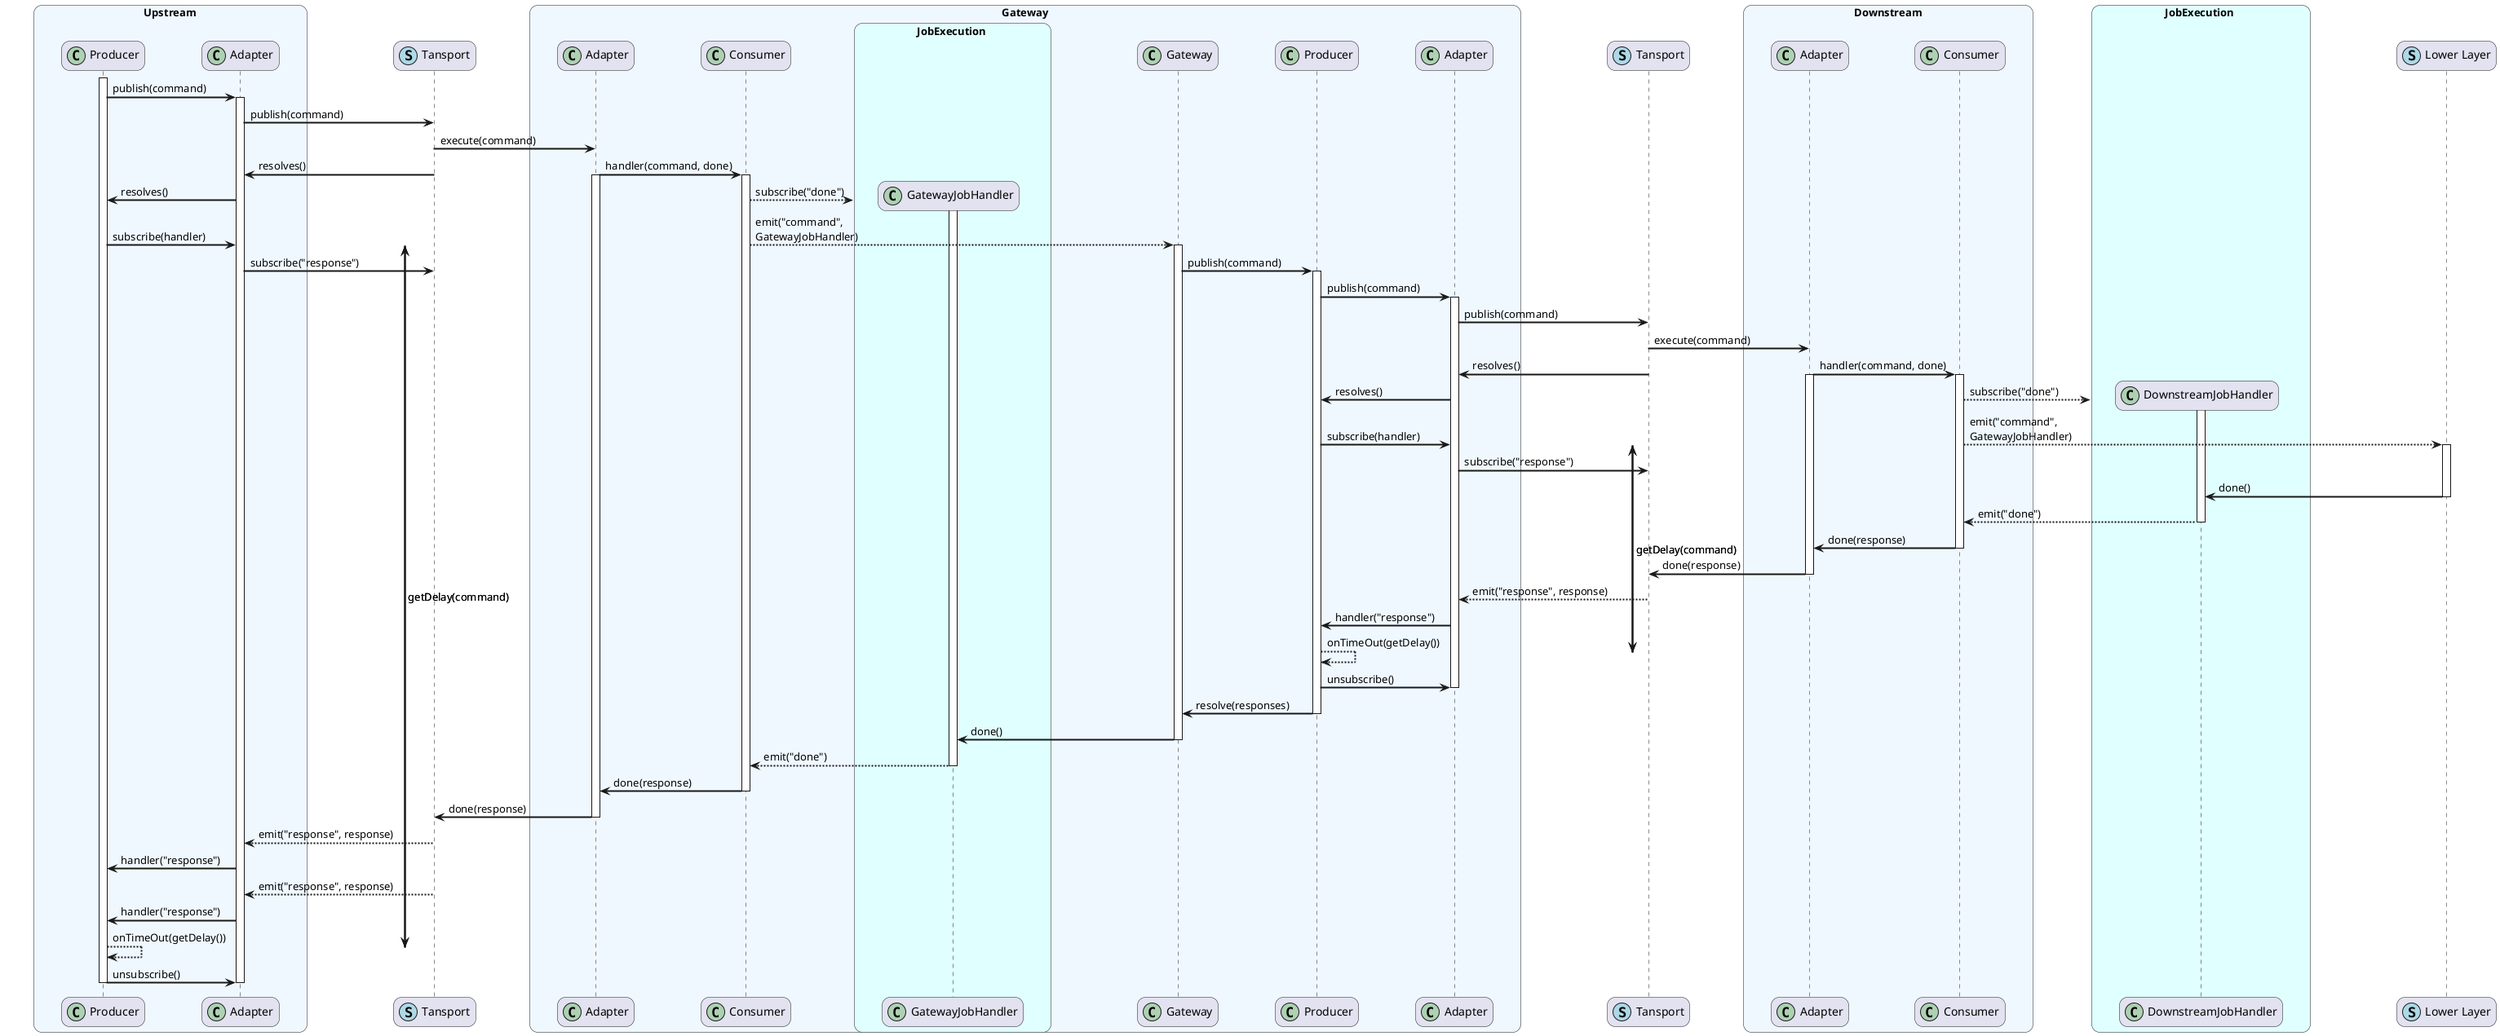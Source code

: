 @startuml sequences-gateway

!pragma teoz true

skinparam sequenceArrowThickness 2
skinparam roundcorner 20
skinparam maxmessagesize 200


skinparam ParticipantPadding 30
skinparam BoxPadding 30
skinparam SequenceBoxBackgroundColor AliceBlue
skinparam ActorBorderColor SaddleBrown
skinparam sequenceMessageAlign left

box Upstream
participant "Producer" as UpstreamProducer << (C,#ADD1B2) >> order 0
participant "Adapter" as UpstreamProducerAdapter << (C,#ADD1B2) >> order 1
end box

participant "Tansport" as UpstreamTransport << (S, LightBlue) >> order 2

box "Gateway"
participant "Adapter" as GatewayConsumerAdapter << (C,#ADD1B2) >> order 3
participant "Consumer" as GatewayConsumer << (C,#ADD1B2) >> order 4
box JobExecution #LightCyan
participant GatewayJobHandler << (C,#ADD1B2) >> order 5
end box
participant "Gateway" as Gateway << (C,#ADD1B2) >> order 6
participant "Producer" as GatewayProducer << (C,#ADD1B2) >> order 7
participant "Adapter" as GatewayProducerAdapter << (C,#ADD1B2) >> order 8
end box

participant "Tansport" as DownstreamTransport << (S, LightBlue) >> order 9

box Downstream
participant "Adapter" as DownstreamConsumerAdapter << (C,#ADD1B2) >> order 10
participant "Consumer" as DownstreamConsumer << (C,#ADD1B2) >> order 11
end box

box JobExecution #LightCyan
participant DownstreamJobHandler << (C,#ADD1B2) >> order 12
end box

participant "Lower Layer" as Lower << (S, LightBlue) >> order 13


activate UpstreamProducer
UpstreamProducer -> UpstreamProducerAdapter : publish(command)
activate UpstreamProducerAdapter
UpstreamProducerAdapter -> UpstreamTransport : publish(command)
UpstreamTransport -> GatewayConsumerAdapter: execute(command)
UpstreamTransport -> UpstreamProducerAdapter : resolves()
activate GatewayConsumerAdapter
& GatewayConsumerAdapter -> GatewayConsumer : handler(command, done)
activate GatewayConsumer
create GatewayJobHandler
GatewayConsumer --> GatewayJobHandler : subscribe("done")
activate GatewayJobHandler
& UpstreamProducerAdapter -> UpstreamProducer : resolves()
GatewayConsumer --> Gateway : emit("command", GatewayJobHandler)
activate Gateway
& {UpstreamStart} UpstreamProducer -> UpstreamProducerAdapter : subscribe(handler)
UpstreamProducerAdapter -> UpstreamTransport : subscribe("response")
& Gateway -> GatewayProducer : publish(command)
activate GatewayProducer
GatewayProducer -> GatewayProducerAdapter : publish(command)
activate GatewayProducerAdapter
GatewayProducerAdapter -> DownstreamTransport : publish(command)
DownstreamTransport -> DownstreamConsumerAdapter: execute(command)
DownstreamTransport -> GatewayProducerAdapter : resolves()
activate DownstreamConsumerAdapter
& DownstreamConsumerAdapter -> DownstreamConsumer : handler(command, done)
activate DownstreamConsumer
create DownstreamJobHandler
DownstreamConsumer --> DownstreamJobHandler : subscribe("done")
activate DownstreamJobHandler
& GatewayProducerAdapter -> GatewayProducer : resolves()
DownstreamConsumer --> Lower : emit("command", GatewayJobHandler)
activate Lower
& {GatewayStart} GatewayProducer -> GatewayProducerAdapter : subscribe(handler)
GatewayProducerAdapter -> DownstreamTransport : subscribe("response")
Lower -> DownstreamJobHandler : done()
deactivate Lower
DownstreamJobHandler --> DownstreamConsumer : emit("done")
deactivate DownstreamJobHandler
destroy DownstreamJobHandler
DownstreamConsumer -> DownstreamConsumerAdapter : done(response)
deactivate DownstreamConsumer
DownstreamConsumerAdapter -> DownstreamTransport : done(response)
deactivate DownstreamConsumerAdapter
DownstreamTransport --> GatewayProducerAdapter : emit("response", response)
GatewayProducerAdapter -> GatewayProducer : handler("response")
{GatewayEnd} GatewayProducer --> GatewayProducer : onTimeOut(getDelay())
GatewayProducer -> GatewayProducerAdapter : unsubscribe()
deactivate GatewayProducerAdapter
GatewayProducer -> Gateway : resolve(responses)
{GatewayStart} <-> {GatewayEnd} : getDelay(command)
deactivate GatewayProducer
Gateway -> GatewayJobHandler : done()
deactivate Gateway
GatewayJobHandler --> GatewayConsumer : emit("done")
deactivate GatewayJobHandler
destroy GatewayJobHandler
GatewayConsumer -> GatewayConsumerAdapter : done(response)
deactivate GatewayConsumer
GatewayConsumerAdapter -> UpstreamTransport : done(response)
deactivate GatewayConsumerAdapter
UpstreamTransport --> UpstreamProducerAdapter : emit("response", response)
UpstreamProducerAdapter -> UpstreamProducer : handler("response")
UpstreamTransport --> UpstreamProducerAdapter : emit("response", response)
UpstreamProducerAdapter -> UpstreamProducer : handler("response")
{UpstreamEnd} UpstreamProducer --> UpstreamProducer : onTimeOut(getDelay())
UpstreamProducer -> UpstreamProducerAdapter : unsubscribe()
deactivate UpstreamProducerAdapter
{UpstreamStart} <-> {UpstreamEnd} : getDelay(command)
deactivate UpstreamProducer

@enduml